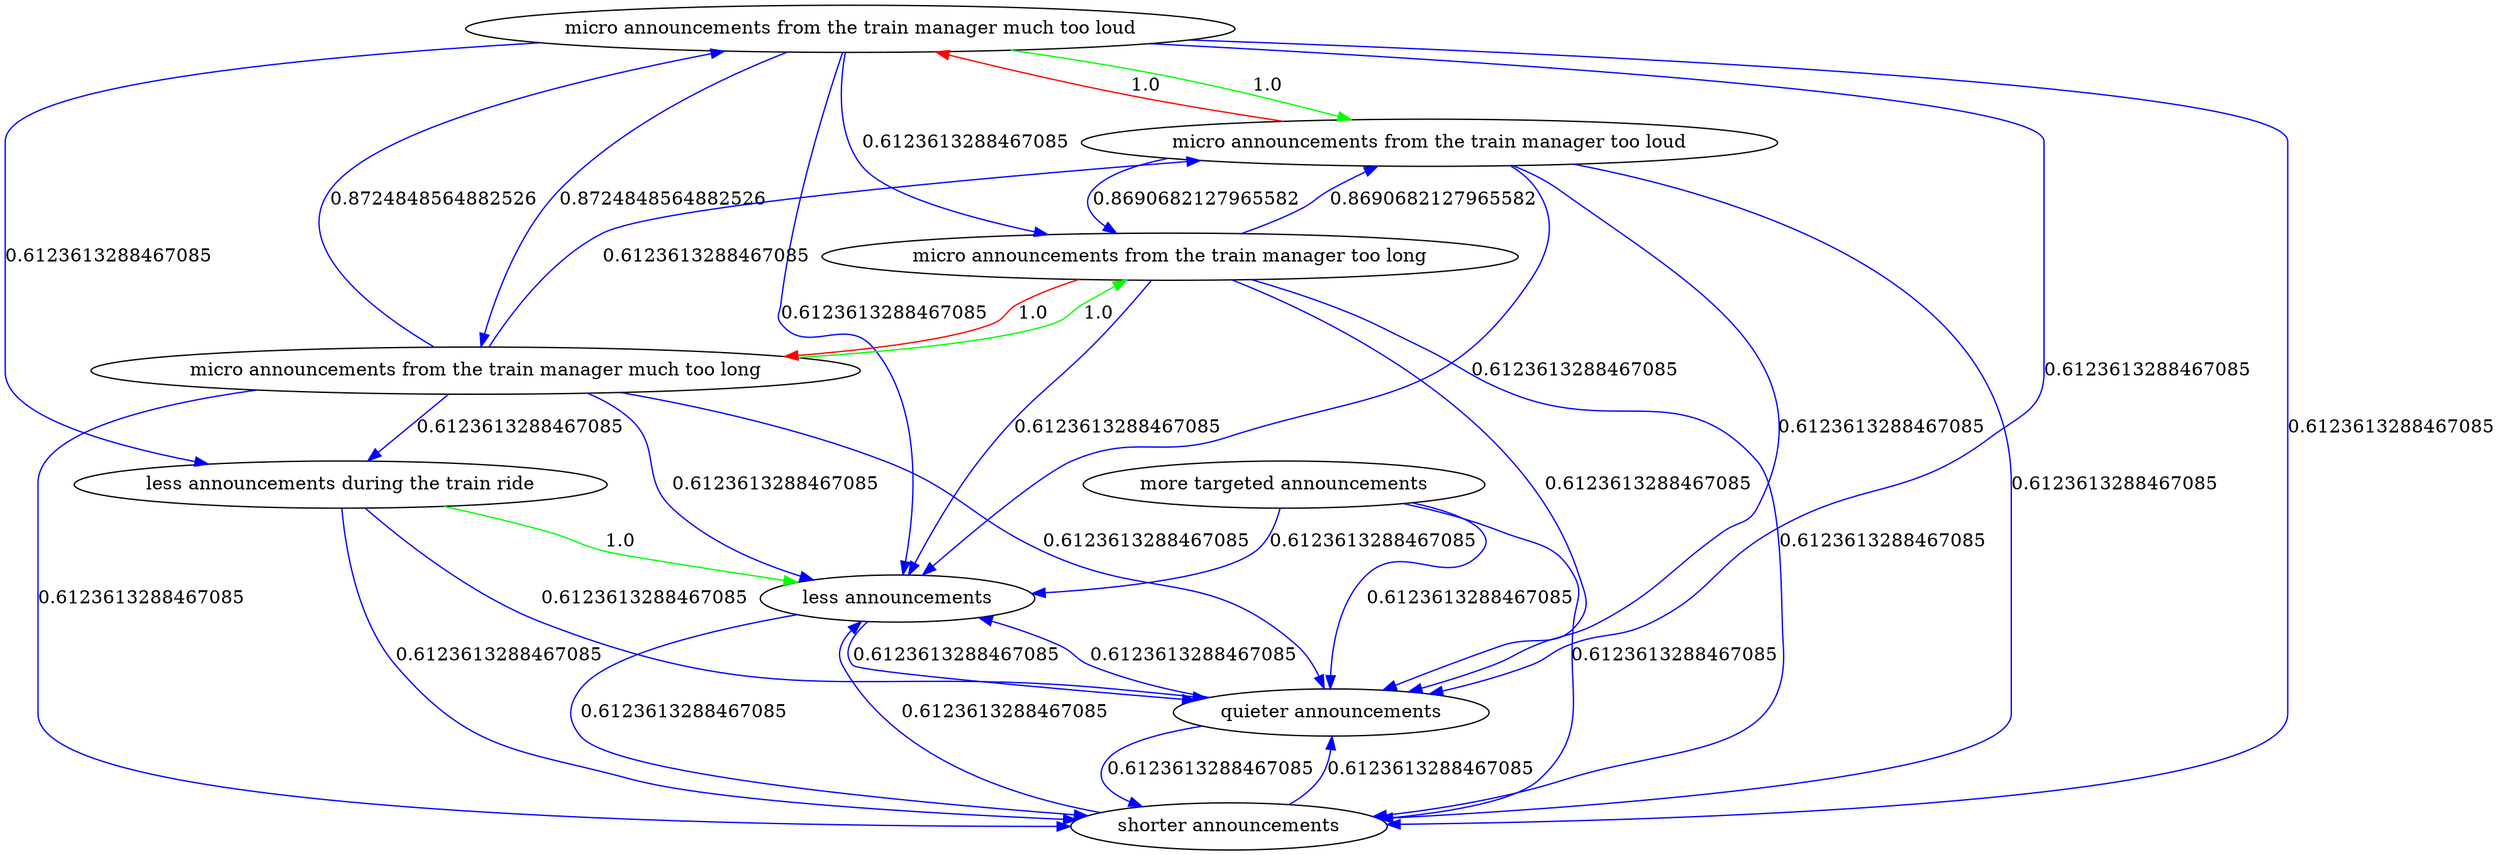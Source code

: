 digraph rawGraph {
"less announcements during the train ride";"less announcements";"micro announcements from the train manager much too loud";"micro announcements from the train manager too loud";"micro announcements from the train manager much too long";"micro announcements from the train manager too long";"more targeted announcements";"quieter announcements";"shorter announcements";"less announcements during the train ride" -> "less announcements" [label=1.0] [color=green]
"micro announcements from the train manager much too loud" -> "micro announcements from the train manager too loud" [label=1.0] [color=green]
"micro announcements from the train manager too loud" -> "micro announcements from the train manager much too loud" [label=1.0] [color=red]
"micro announcements from the train manager too loud" -> "less announcements" [label=0.6123613288467085] [color=blue]
"micro announcements from the train manager much too loud" -> "less announcements during the train ride" [label=0.6123613288467085] [color=blue]
"micro announcements from the train manager much too loud" -> "less announcements" [label=0.6123613288467085] [color=blue]
"micro announcements from the train manager much too long" -> "micro announcements from the train manager too long" [label=1.0] [color=green]
"micro announcements from the train manager too long" -> "micro announcements from the train manager much too long" [label=1.0] [color=red]
"micro announcements from the train manager too long" -> "less announcements" [label=0.6123613288467085] [color=blue]
"micro announcements from the train manager much too long" -> "less announcements during the train ride" [label=0.6123613288467085] [color=blue]
"micro announcements from the train manager too loud" -> "micro announcements from the train manager too long" [label=0.8690682127965582] [color=blue]
"micro announcements from the train manager too long" -> "micro announcements from the train manager too loud" [label=0.8690682127965582] [color=blue]
"micro announcements from the train manager much too loud" -> "micro announcements from the train manager much too long" [label=0.8724848564882526] [color=blue]
"micro announcements from the train manager much too long" -> "micro announcements from the train manager much too loud" [label=0.8724848564882526] [color=blue]
"micro announcements from the train manager much too loud" -> "micro announcements from the train manager too long" [label=0.6123613288467085] [color=blue]
"micro announcements from the train manager much too long" -> "less announcements" [label=0.6123613288467085] [color=blue]
"micro announcements from the train manager much too long" -> "micro announcements from the train manager too loud" [label=0.6123613288467085] [color=blue]
"more targeted announcements" -> "less announcements" [label=0.6123613288467085] [color=blue]
"less announcements" -> "quieter announcements" [label=0.6123613288467085] [color=blue]
"quieter announcements" -> "less announcements" [label=0.6123613288467085] [color=blue]
"micro announcements from the train manager too loud" -> "quieter announcements" [label=0.6123613288467085] [color=blue]
"more targeted announcements" -> "quieter announcements" [label=0.6123613288467085] [color=blue]
"micro announcements from the train manager too long" -> "quieter announcements" [label=0.6123613288467085] [color=blue]
"less announcements during the train ride" -> "quieter announcements" [label=0.6123613288467085] [color=blue]
"micro announcements from the train manager much too loud" -> "quieter announcements" [label=0.6123613288467085] [color=blue]
"micro announcements from the train manager much too long" -> "quieter announcements" [label=0.6123613288467085] [color=blue]
"less announcements" -> "shorter announcements" [label=0.6123613288467085] [color=blue]
"shorter announcements" -> "less announcements" [label=0.6123613288467085] [color=blue]
"micro announcements from the train manager too loud" -> "shorter announcements" [label=0.6123613288467085] [color=blue]
"more targeted announcements" -> "shorter announcements" [label=0.6123613288467085] [color=blue]
"shorter announcements" -> "quieter announcements" [label=0.6123613288467085] [color=blue]
"quieter announcements" -> "shorter announcements" [label=0.6123613288467085] [color=blue]
"micro announcements from the train manager too long" -> "shorter announcements" [label=0.6123613288467085] [color=blue]
"less announcements during the train ride" -> "shorter announcements" [label=0.6123613288467085] [color=blue]
"micro announcements from the train manager much too loud" -> "shorter announcements" [label=0.6123613288467085] [color=blue]
"micro announcements from the train manager much too long" -> "shorter announcements" [label=0.6123613288467085] [color=blue]
}